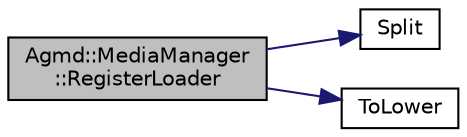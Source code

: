 digraph "Agmd::MediaManager::RegisterLoader"
{
  edge [fontname="Helvetica",fontsize="10",labelfontname="Helvetica",labelfontsize="10"];
  node [fontname="Helvetica",fontsize="10",shape=record];
  rankdir="LR";
  Node1 [label="Agmd::MediaManager\l::RegisterLoader",height=0.2,width=0.4,color="black", fillcolor="grey75", style="filled" fontcolor="black"];
  Node1 -> Node2 [color="midnightblue",fontsize="10",style="solid",fontname="Helvetica"];
  Node2 [label="Split",height=0.2,width=0.4,color="black", fillcolor="white", style="filled",URL="$_string_utils_8inl.html#af27301de54d6c5f94150be98960fb19b"];
  Node1 -> Node3 [color="midnightblue",fontsize="10",style="solid",fontname="Helvetica"];
  Node3 [label="ToLower",height=0.2,width=0.4,color="black", fillcolor="white", style="filled",URL="$_string_utils_8inl.html#a40652f9e667c7ecd6ce070e838105e0f"];
}
